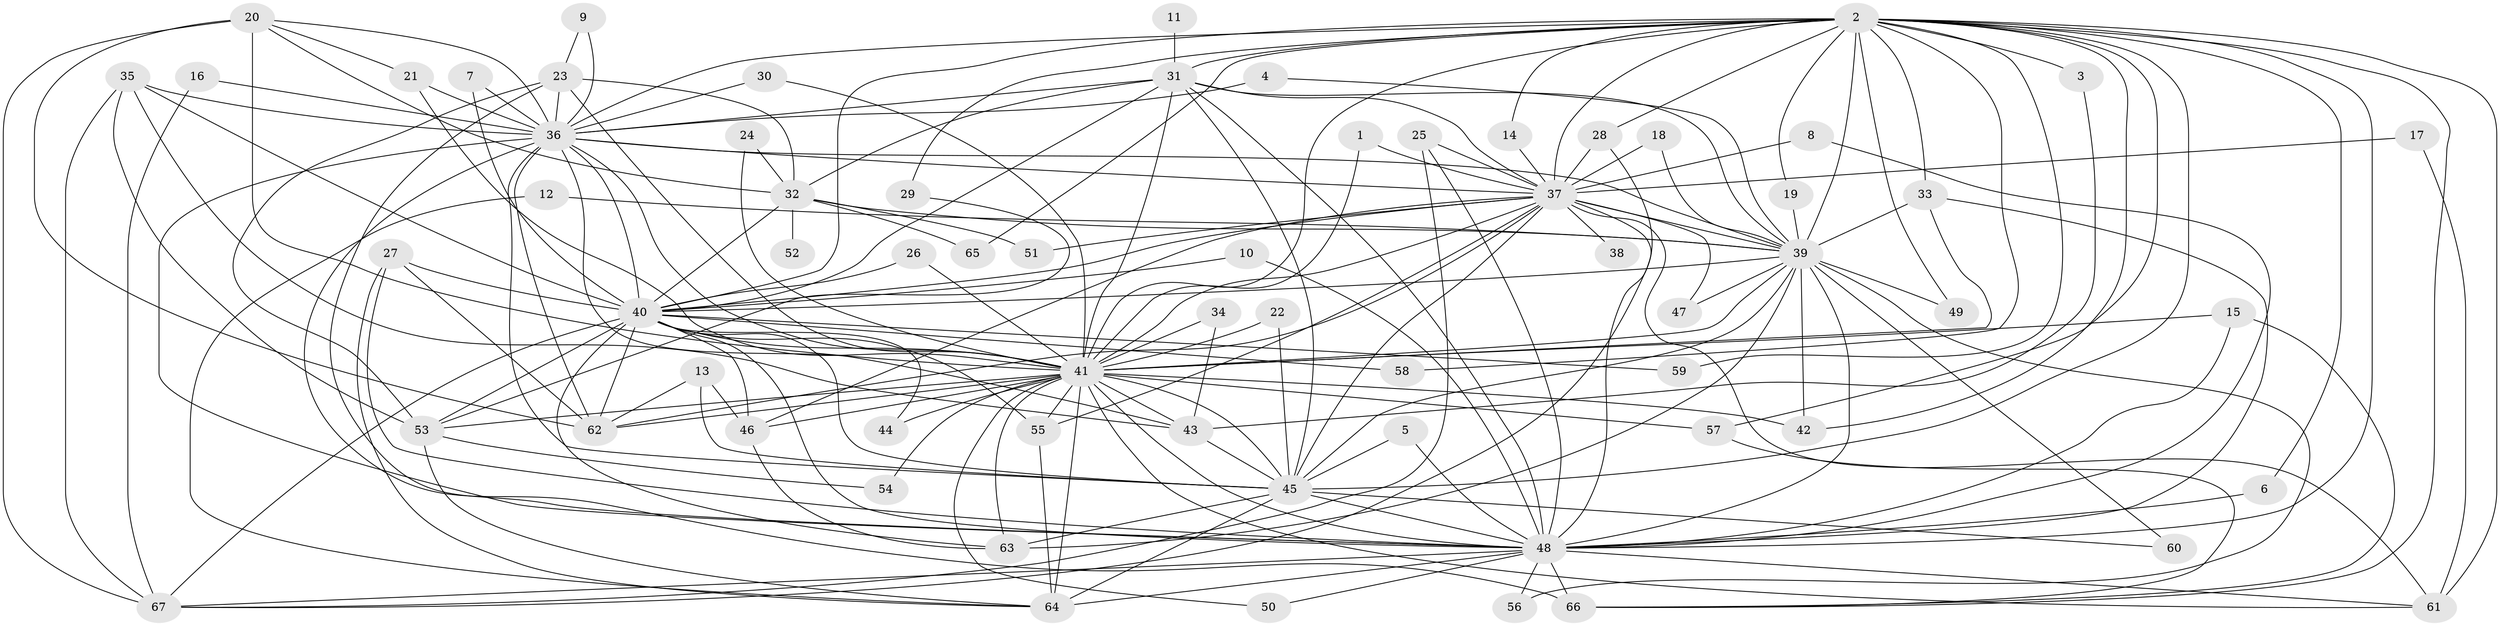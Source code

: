 // original degree distribution, {17: 0.007633587786259542, 21: 0.007633587786259542, 35: 0.007633587786259542, 29: 0.007633587786259542, 30: 0.007633587786259542, 22: 0.007633587786259542, 14: 0.007633587786259542, 26: 0.007633587786259542, 19: 0.007633587786259542, 25: 0.007633587786259542, 2: 0.6259541984732825, 4: 0.030534351145038167, 3: 0.1450381679389313, 7: 0.030534351145038167, 9: 0.007633587786259542, 5: 0.061068702290076333, 6: 0.015267175572519083, 10: 0.007633587786259542}
// Generated by graph-tools (version 1.1) at 2025/25/03/09/25 03:25:48]
// undirected, 67 vertices, 184 edges
graph export_dot {
graph [start="1"]
  node [color=gray90,style=filled];
  1;
  2;
  3;
  4;
  5;
  6;
  7;
  8;
  9;
  10;
  11;
  12;
  13;
  14;
  15;
  16;
  17;
  18;
  19;
  20;
  21;
  22;
  23;
  24;
  25;
  26;
  27;
  28;
  29;
  30;
  31;
  32;
  33;
  34;
  35;
  36;
  37;
  38;
  39;
  40;
  41;
  42;
  43;
  44;
  45;
  46;
  47;
  48;
  49;
  50;
  51;
  52;
  53;
  54;
  55;
  56;
  57;
  58;
  59;
  60;
  61;
  62;
  63;
  64;
  65;
  66;
  67;
  1 -- 37 [weight=1.0];
  1 -- 41 [weight=1.0];
  2 -- 3 [weight=2.0];
  2 -- 6 [weight=1.0];
  2 -- 14 [weight=1.0];
  2 -- 19 [weight=1.0];
  2 -- 28 [weight=1.0];
  2 -- 29 [weight=1.0];
  2 -- 31 [weight=2.0];
  2 -- 33 [weight=1.0];
  2 -- 36 [weight=2.0];
  2 -- 37 [weight=3.0];
  2 -- 39 [weight=2.0];
  2 -- 40 [weight=2.0];
  2 -- 41 [weight=3.0];
  2 -- 42 [weight=1.0];
  2 -- 45 [weight=2.0];
  2 -- 48 [weight=2.0];
  2 -- 49 [weight=1.0];
  2 -- 57 [weight=2.0];
  2 -- 58 [weight=2.0];
  2 -- 59 [weight=1.0];
  2 -- 61 [weight=1.0];
  2 -- 65 [weight=1.0];
  2 -- 66 [weight=1.0];
  3 -- 43 [weight=1.0];
  4 -- 36 [weight=1.0];
  4 -- 39 [weight=1.0];
  5 -- 45 [weight=1.0];
  5 -- 48 [weight=1.0];
  6 -- 48 [weight=1.0];
  7 -- 36 [weight=1.0];
  7 -- 40 [weight=1.0];
  8 -- 37 [weight=1.0];
  8 -- 48 [weight=1.0];
  9 -- 23 [weight=1.0];
  9 -- 36 [weight=1.0];
  10 -- 40 [weight=1.0];
  10 -- 48 [weight=1.0];
  11 -- 31 [weight=1.0];
  12 -- 39 [weight=1.0];
  12 -- 64 [weight=1.0];
  13 -- 45 [weight=1.0];
  13 -- 46 [weight=1.0];
  13 -- 62 [weight=1.0];
  14 -- 37 [weight=1.0];
  15 -- 41 [weight=1.0];
  15 -- 48 [weight=1.0];
  15 -- 66 [weight=1.0];
  16 -- 36 [weight=1.0];
  16 -- 67 [weight=1.0];
  17 -- 37 [weight=1.0];
  17 -- 61 [weight=1.0];
  18 -- 37 [weight=1.0];
  18 -- 39 [weight=1.0];
  19 -- 39 [weight=1.0];
  20 -- 21 [weight=1.0];
  20 -- 32 [weight=1.0];
  20 -- 36 [weight=1.0];
  20 -- 41 [weight=1.0];
  20 -- 62 [weight=2.0];
  20 -- 67 [weight=1.0];
  21 -- 36 [weight=1.0];
  21 -- 41 [weight=1.0];
  22 -- 41 [weight=1.0];
  22 -- 45 [weight=1.0];
  23 -- 32 [weight=1.0];
  23 -- 36 [weight=1.0];
  23 -- 41 [weight=1.0];
  23 -- 48 [weight=1.0];
  23 -- 53 [weight=2.0];
  24 -- 32 [weight=1.0];
  24 -- 41 [weight=1.0];
  25 -- 37 [weight=1.0];
  25 -- 48 [weight=1.0];
  25 -- 67 [weight=1.0];
  26 -- 40 [weight=1.0];
  26 -- 41 [weight=1.0];
  27 -- 40 [weight=1.0];
  27 -- 48 [weight=1.0];
  27 -- 62 [weight=1.0];
  27 -- 64 [weight=1.0];
  28 -- 37 [weight=2.0];
  28 -- 67 [weight=1.0];
  29 -- 53 [weight=1.0];
  30 -- 36 [weight=1.0];
  30 -- 41 [weight=1.0];
  31 -- 32 [weight=1.0];
  31 -- 36 [weight=1.0];
  31 -- 37 [weight=2.0];
  31 -- 39 [weight=1.0];
  31 -- 40 [weight=2.0];
  31 -- 41 [weight=1.0];
  31 -- 45 [weight=1.0];
  31 -- 48 [weight=2.0];
  32 -- 39 [weight=1.0];
  32 -- 40 [weight=2.0];
  32 -- 51 [weight=1.0];
  32 -- 52 [weight=1.0];
  32 -- 65 [weight=1.0];
  33 -- 39 [weight=1.0];
  33 -- 41 [weight=1.0];
  33 -- 48 [weight=1.0];
  34 -- 41 [weight=1.0];
  34 -- 43 [weight=1.0];
  35 -- 36 [weight=1.0];
  35 -- 40 [weight=1.0];
  35 -- 43 [weight=1.0];
  35 -- 53 [weight=1.0];
  35 -- 67 [weight=1.0];
  36 -- 37 [weight=1.0];
  36 -- 39 [weight=1.0];
  36 -- 40 [weight=1.0];
  36 -- 41 [weight=2.0];
  36 -- 43 [weight=1.0];
  36 -- 45 [weight=2.0];
  36 -- 48 [weight=2.0];
  36 -- 62 [weight=1.0];
  36 -- 66 [weight=3.0];
  37 -- 38 [weight=1.0];
  37 -- 39 [weight=1.0];
  37 -- 40 [weight=2.0];
  37 -- 41 [weight=1.0];
  37 -- 45 [weight=2.0];
  37 -- 46 [weight=1.0];
  37 -- 47 [weight=1.0];
  37 -- 48 [weight=2.0];
  37 -- 51 [weight=1.0];
  37 -- 55 [weight=2.0];
  37 -- 61 [weight=1.0];
  37 -- 62 [weight=1.0];
  39 -- 40 [weight=1.0];
  39 -- 41 [weight=1.0];
  39 -- 42 [weight=1.0];
  39 -- 45 [weight=1.0];
  39 -- 47 [weight=1.0];
  39 -- 48 [weight=2.0];
  39 -- 49 [weight=1.0];
  39 -- 56 [weight=1.0];
  39 -- 60 [weight=2.0];
  39 -- 63 [weight=1.0];
  40 -- 41 [weight=1.0];
  40 -- 44 [weight=1.0];
  40 -- 45 [weight=1.0];
  40 -- 46 [weight=1.0];
  40 -- 48 [weight=2.0];
  40 -- 53 [weight=1.0];
  40 -- 55 [weight=1.0];
  40 -- 58 [weight=1.0];
  40 -- 59 [weight=1.0];
  40 -- 62 [weight=1.0];
  40 -- 63 [weight=1.0];
  40 -- 67 [weight=1.0];
  41 -- 42 [weight=2.0];
  41 -- 43 [weight=1.0];
  41 -- 44 [weight=1.0];
  41 -- 45 [weight=1.0];
  41 -- 46 [weight=1.0];
  41 -- 48 [weight=1.0];
  41 -- 50 [weight=1.0];
  41 -- 53 [weight=1.0];
  41 -- 54 [weight=1.0];
  41 -- 55 [weight=1.0];
  41 -- 57 [weight=1.0];
  41 -- 61 [weight=1.0];
  41 -- 62 [weight=1.0];
  41 -- 63 [weight=1.0];
  41 -- 64 [weight=1.0];
  43 -- 45 [weight=1.0];
  45 -- 48 [weight=1.0];
  45 -- 60 [weight=1.0];
  45 -- 63 [weight=1.0];
  45 -- 64 [weight=1.0];
  46 -- 63 [weight=1.0];
  48 -- 50 [weight=1.0];
  48 -- 56 [weight=1.0];
  48 -- 61 [weight=1.0];
  48 -- 64 [weight=1.0];
  48 -- 66 [weight=2.0];
  48 -- 67 [weight=1.0];
  53 -- 54 [weight=1.0];
  53 -- 64 [weight=1.0];
  55 -- 64 [weight=1.0];
  57 -- 66 [weight=1.0];
}
